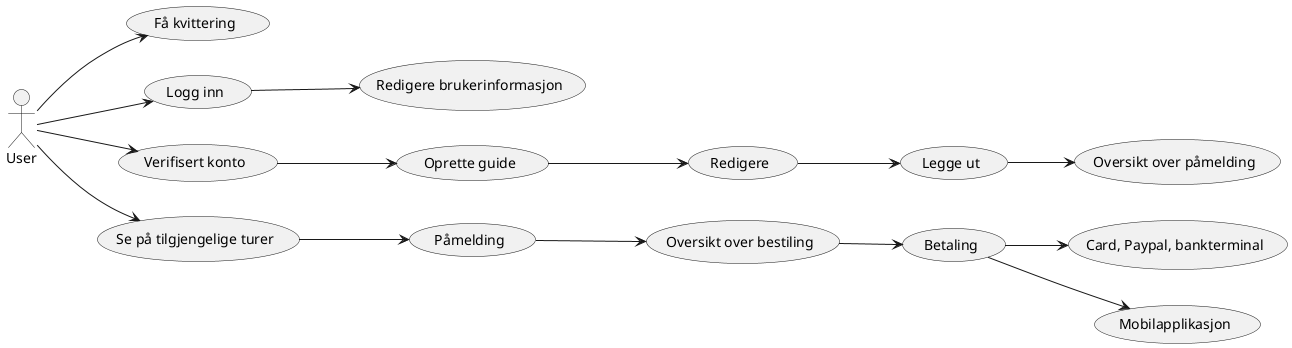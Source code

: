 @startuml
left to right direction
:User: as User
User --> (Få kvittering)
User --> (Logg inn)
(Logg inn) --> (Redigere brukerinformasjon)
User --> (Verifisert konto)
(Verifisert konto) --> (Oprette guide)
(Oprette guide) --> (Redigere)
(Redigere) --> (Legge ut)
(Legge ut) --> (Oversikt over påmelding)
User --> (Se på tilgjengelige turer)
(Se på tilgjengelige turer) --> (Påmelding)
(Påmelding) --> (Oversikt over bestiling)
(Oversikt over bestiling) --> (Betaling)
(Betaling) --> (Card, Paypal, bankterminal)
(Betaling) --> (Mobilapplikasjon)

@enduml
